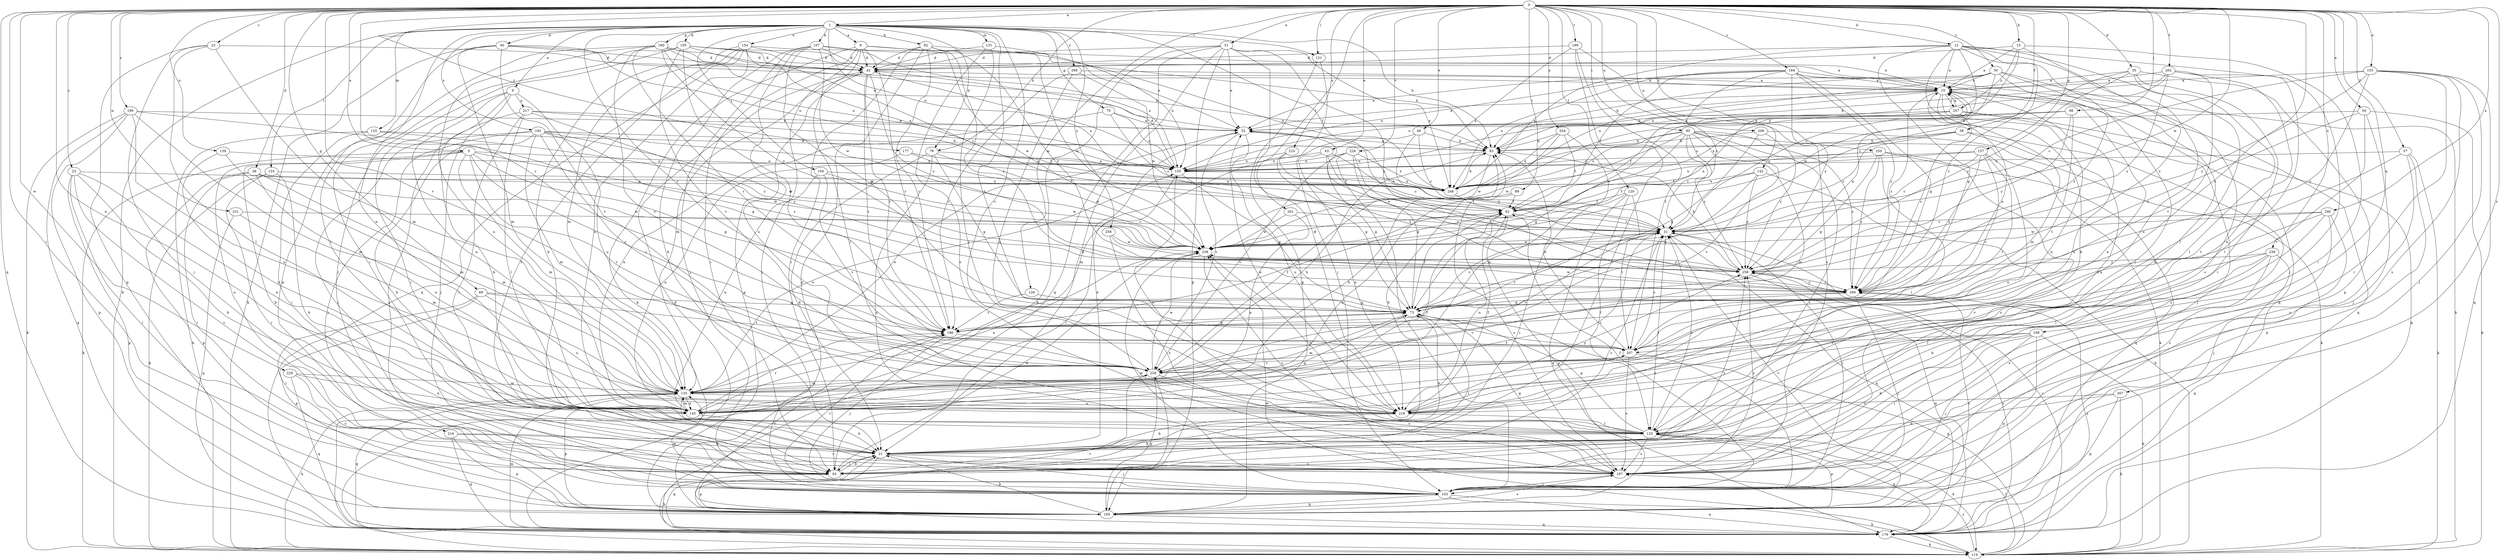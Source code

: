 strict digraph  {
0;
1;
5;
6;
9;
10;
12;
15;
21;
22;
23;
30;
31;
35;
38;
40;
42;
43;
49;
50;
51;
52;
57;
58;
62;
69;
70;
73;
78;
82;
83;
85;
89;
93;
98;
100;
103;
105;
107;
114;
120;
121;
124;
125;
126;
131;
133;
135;
139;
142;
145;
153;
154;
155;
157;
160;
165;
168;
176;
177;
184;
186;
190;
192;
197;
199;
201;
202;
207;
208;
210;
216;
217;
218;
226;
228;
229;
231;
238;
239;
246;
248;
250;
254;
256;
257;
258;
267;
268;
269;
0 -> 1  [label=a];
0 -> 5  [label=a];
0 -> 12  [label=b];
0 -> 15  [label=b];
0 -> 22  [label=c];
0 -> 23  [label=c];
0 -> 30  [label=c];
0 -> 35  [label=d];
0 -> 38  [label=d];
0 -> 43  [label=e];
0 -> 49  [label=e];
0 -> 50  [label=e];
0 -> 51  [label=e];
0 -> 57  [label=f];
0 -> 58  [label=f];
0 -> 69  [label=g];
0 -> 78  [label=h];
0 -> 85  [label=i];
0 -> 89  [label=i];
0 -> 93  [label=i];
0 -> 98  [label=j];
0 -> 120  [label=l];
0 -> 121  [label=l];
0 -> 126  [label=m];
0 -> 139  [label=n];
0 -> 142  [label=n];
0 -> 145  [label=n];
0 -> 153  [label=o];
0 -> 157  [label=p];
0 -> 168  [label=q];
0 -> 176  [label=q];
0 -> 177  [label=r];
0 -> 184  [label=r];
0 -> 186  [label=r];
0 -> 190  [label=s];
0 -> 199  [label=t];
0 -> 201  [label=t];
0 -> 202  [label=t];
0 -> 207  [label=t];
0 -> 208  [label=u];
0 -> 210  [label=u];
0 -> 226  [label=v];
0 -> 228  [label=v];
0 -> 229  [label=w];
0 -> 231  [label=w];
0 -> 238  [label=w];
0 -> 239  [label=x];
0 -> 246  [label=x];
0 -> 250  [label=y];
0 -> 254  [label=y];
0 -> 267  [label=z];
1 -> 6  [label=a];
1 -> 9  [label=a];
1 -> 40  [label=d];
1 -> 62  [label=f];
1 -> 70  [label=g];
1 -> 78  [label=h];
1 -> 82  [label=h];
1 -> 83  [label=h];
1 -> 100  [label=j];
1 -> 105  [label=k];
1 -> 107  [label=k];
1 -> 114  [label=k];
1 -> 121  [label=l];
1 -> 124  [label=l];
1 -> 131  [label=m];
1 -> 133  [label=m];
1 -> 145  [label=n];
1 -> 154  [label=o];
1 -> 155  [label=o];
1 -> 160  [label=p];
1 -> 186  [label=r];
1 -> 192  [label=s];
1 -> 207  [label=t];
1 -> 228  [label=v];
1 -> 256  [label=y];
1 -> 268  [label=z];
5 -> 21  [label=b];
5 -> 73  [label=g];
5 -> 114  [label=k];
5 -> 135  [label=m];
5 -> 155  [label=o];
5 -> 186  [label=r];
5 -> 216  [label=u];
5 -> 228  [label=v];
5 -> 238  [label=w];
6 -> 42  [label=d];
6 -> 93  [label=i];
6 -> 103  [label=j];
6 -> 114  [label=k];
6 -> 125  [label=l];
6 -> 186  [label=r];
6 -> 238  [label=w];
6 -> 248  [label=x];
9 -> 21  [label=b];
9 -> 93  [label=i];
9 -> 103  [label=j];
9 -> 145  [label=n];
9 -> 217  [label=u];
9 -> 218  [label=u];
10 -> 52  [label=e];
10 -> 83  [label=h];
10 -> 135  [label=m];
10 -> 145  [label=n];
10 -> 155  [label=o];
10 -> 176  [label=q];
10 -> 218  [label=u];
10 -> 257  [label=y];
10 -> 269  [label=z];
12 -> 10  [label=a];
12 -> 21  [label=b];
12 -> 31  [label=c];
12 -> 42  [label=d];
12 -> 73  [label=g];
12 -> 93  [label=i];
12 -> 103  [label=j];
12 -> 125  [label=l];
12 -> 218  [label=u];
12 -> 248  [label=x];
12 -> 269  [label=z];
15 -> 10  [label=a];
15 -> 42  [label=d];
15 -> 93  [label=i];
15 -> 248  [label=x];
15 -> 257  [label=y];
15 -> 269  [label=z];
21 -> 52  [label=e];
21 -> 83  [label=h];
21 -> 93  [label=i];
21 -> 103  [label=j];
21 -> 176  [label=q];
21 -> 197  [label=s];
22 -> 42  [label=d];
22 -> 103  [label=j];
22 -> 125  [label=l];
22 -> 135  [label=m];
22 -> 165  [label=p];
23 -> 21  [label=b];
23 -> 93  [label=i];
23 -> 145  [label=n];
23 -> 165  [label=p];
23 -> 197  [label=s];
23 -> 248  [label=x];
30 -> 10  [label=a];
30 -> 21  [label=b];
30 -> 52  [label=e];
30 -> 83  [label=h];
30 -> 197  [label=s];
30 -> 238  [label=w];
30 -> 248  [label=x];
30 -> 269  [label=z];
31 -> 52  [label=e];
31 -> 103  [label=j];
31 -> 125  [label=l];
31 -> 176  [label=q];
31 -> 186  [label=r];
31 -> 228  [label=v];
31 -> 238  [label=w];
35 -> 10  [label=a];
35 -> 31  [label=c];
35 -> 93  [label=i];
35 -> 125  [label=l];
35 -> 165  [label=p];
35 -> 258  [label=y];
38 -> 93  [label=i];
38 -> 135  [label=m];
38 -> 145  [label=n];
38 -> 165  [label=p];
38 -> 238  [label=w];
38 -> 248  [label=x];
40 -> 10  [label=a];
40 -> 42  [label=d];
40 -> 114  [label=k];
40 -> 125  [label=l];
40 -> 135  [label=m];
40 -> 155  [label=o];
40 -> 228  [label=v];
42 -> 10  [label=a];
42 -> 135  [label=m];
42 -> 165  [label=p];
42 -> 186  [label=r];
42 -> 207  [label=t];
42 -> 248  [label=x];
42 -> 258  [label=y];
43 -> 31  [label=c];
43 -> 62  [label=f];
43 -> 73  [label=g];
43 -> 155  [label=o];
43 -> 218  [label=u];
49 -> 31  [label=c];
49 -> 83  [label=h];
49 -> 135  [label=m];
49 -> 258  [label=y];
50 -> 52  [label=e];
50 -> 103  [label=j];
50 -> 114  [label=k];
50 -> 228  [label=v];
50 -> 269  [label=z];
51 -> 21  [label=b];
51 -> 42  [label=d];
51 -> 52  [label=e];
51 -> 114  [label=k];
51 -> 165  [label=p];
51 -> 176  [label=q];
51 -> 218  [label=u];
51 -> 248  [label=x];
51 -> 269  [label=z];
52 -> 83  [label=h];
52 -> 218  [label=u];
52 -> 228  [label=v];
57 -> 114  [label=k];
57 -> 155  [label=o];
57 -> 165  [label=p];
57 -> 197  [label=s];
57 -> 207  [label=t];
58 -> 31  [label=c];
58 -> 83  [label=h];
58 -> 155  [label=o];
58 -> 197  [label=s];
58 -> 218  [label=u];
62 -> 31  [label=c];
62 -> 165  [label=p];
62 -> 218  [label=u];
69 -> 73  [label=g];
69 -> 93  [label=i];
69 -> 165  [label=p];
69 -> 207  [label=t];
69 -> 218  [label=u];
70 -> 31  [label=c];
70 -> 52  [label=e];
70 -> 145  [label=n];
70 -> 155  [label=o];
73 -> 10  [label=a];
73 -> 21  [label=b];
73 -> 31  [label=c];
73 -> 62  [label=f];
73 -> 93  [label=i];
73 -> 135  [label=m];
73 -> 186  [label=r];
78 -> 21  [label=b];
78 -> 73  [label=g];
78 -> 155  [label=o];
78 -> 197  [label=s];
78 -> 238  [label=w];
82 -> 42  [label=d];
82 -> 93  [label=i];
82 -> 165  [label=p];
82 -> 186  [label=r];
82 -> 238  [label=w];
82 -> 258  [label=y];
82 -> 269  [label=z];
83 -> 155  [label=o];
83 -> 228  [label=v];
85 -> 31  [label=c];
85 -> 73  [label=g];
85 -> 83  [label=h];
85 -> 93  [label=i];
85 -> 114  [label=k];
85 -> 135  [label=m];
85 -> 228  [label=v];
85 -> 238  [label=w];
85 -> 248  [label=x];
85 -> 258  [label=y];
85 -> 269  [label=z];
89 -> 62  [label=f];
89 -> 145  [label=n];
89 -> 197  [label=s];
93 -> 21  [label=b];
93 -> 31  [label=c];
93 -> 165  [label=p];
93 -> 238  [label=w];
93 -> 258  [label=y];
98 -> 52  [label=e];
98 -> 207  [label=t];
98 -> 248  [label=x];
98 -> 258  [label=y];
100 -> 145  [label=n];
100 -> 228  [label=v];
100 -> 238  [label=w];
100 -> 248  [label=x];
103 -> 62  [label=f];
103 -> 114  [label=k];
103 -> 135  [label=m];
103 -> 165  [label=p];
103 -> 176  [label=q];
103 -> 186  [label=r];
103 -> 238  [label=w];
105 -> 42  [label=d];
105 -> 52  [label=e];
105 -> 83  [label=h];
105 -> 93  [label=i];
105 -> 103  [label=j];
105 -> 186  [label=r];
105 -> 228  [label=v];
105 -> 248  [label=x];
107 -> 10  [label=a];
107 -> 21  [label=b];
107 -> 42  [label=d];
107 -> 73  [label=g];
107 -> 103  [label=j];
107 -> 155  [label=o];
107 -> 218  [label=u];
107 -> 238  [label=w];
114 -> 21  [label=b];
114 -> 31  [label=c];
114 -> 73  [label=g];
114 -> 125  [label=l];
114 -> 197  [label=s];
114 -> 238  [label=w];
120 -> 62  [label=f];
120 -> 93  [label=i];
120 -> 125  [label=l];
120 -> 176  [label=q];
120 -> 207  [label=t];
121 -> 103  [label=j];
121 -> 165  [label=p];
124 -> 21  [label=b];
124 -> 93  [label=i];
124 -> 114  [label=k];
124 -> 248  [label=x];
125 -> 21  [label=b];
125 -> 31  [label=c];
125 -> 73  [label=g];
125 -> 114  [label=k];
125 -> 155  [label=o];
125 -> 165  [label=p];
125 -> 176  [label=q];
125 -> 197  [label=s];
125 -> 238  [label=w];
126 -> 73  [label=g];
126 -> 186  [label=r];
131 -> 42  [label=d];
131 -> 125  [label=l];
131 -> 155  [label=o];
131 -> 197  [label=s];
133 -> 83  [label=h];
133 -> 93  [label=i];
133 -> 114  [label=k];
133 -> 258  [label=y];
135 -> 52  [label=e];
135 -> 83  [label=h];
135 -> 93  [label=i];
135 -> 114  [label=k];
135 -> 145  [label=n];
135 -> 155  [label=o];
135 -> 165  [label=p];
135 -> 176  [label=q];
135 -> 218  [label=u];
139 -> 135  [label=m];
139 -> 145  [label=n];
139 -> 155  [label=o];
142 -> 62  [label=f];
142 -> 73  [label=g];
142 -> 114  [label=k];
142 -> 248  [label=x];
142 -> 258  [label=y];
145 -> 21  [label=b];
145 -> 31  [label=c];
145 -> 62  [label=f];
145 -> 73  [label=g];
145 -> 83  [label=h];
145 -> 135  [label=m];
145 -> 186  [label=r];
145 -> 207  [label=t];
153 -> 10  [label=a];
153 -> 31  [label=c];
153 -> 93  [label=i];
153 -> 103  [label=j];
153 -> 176  [label=q];
153 -> 197  [label=s];
153 -> 258  [label=y];
153 -> 269  [label=z];
154 -> 10  [label=a];
154 -> 21  [label=b];
154 -> 31  [label=c];
154 -> 42  [label=d];
154 -> 135  [label=m];
154 -> 145  [label=n];
154 -> 176  [label=q];
154 -> 197  [label=s];
155 -> 42  [label=d];
155 -> 73  [label=g];
155 -> 93  [label=i];
155 -> 248  [label=x];
157 -> 31  [label=c];
157 -> 62  [label=f];
157 -> 155  [label=o];
157 -> 186  [label=r];
157 -> 207  [label=t];
157 -> 218  [label=u];
157 -> 269  [label=z];
160 -> 42  [label=d];
160 -> 52  [label=e];
160 -> 83  [label=h];
160 -> 155  [label=o];
160 -> 165  [label=p];
160 -> 186  [label=r];
160 -> 218  [label=u];
160 -> 228  [label=v];
160 -> 258  [label=y];
165 -> 21  [label=b];
165 -> 31  [label=c];
165 -> 176  [label=q];
165 -> 186  [label=r];
165 -> 197  [label=s];
165 -> 228  [label=v];
165 -> 269  [label=z];
168 -> 21  [label=b];
168 -> 93  [label=i];
168 -> 103  [label=j];
168 -> 114  [label=k];
168 -> 145  [label=n];
168 -> 165  [label=p];
168 -> 207  [label=t];
176 -> 42  [label=d];
176 -> 114  [label=k];
176 -> 135  [label=m];
176 -> 228  [label=v];
176 -> 258  [label=y];
176 -> 269  [label=z];
177 -> 62  [label=f];
177 -> 145  [label=n];
177 -> 155  [label=o];
184 -> 10  [label=a];
184 -> 31  [label=c];
184 -> 62  [label=f];
184 -> 73  [label=g];
184 -> 114  [label=k];
184 -> 155  [label=o];
184 -> 176  [label=q];
184 -> 248  [label=x];
184 -> 258  [label=y];
184 -> 269  [label=z];
186 -> 62  [label=f];
186 -> 73  [label=g];
186 -> 103  [label=j];
186 -> 207  [label=t];
190 -> 52  [label=e];
190 -> 73  [label=g];
190 -> 114  [label=k];
190 -> 135  [label=m];
190 -> 165  [label=p];
190 -> 176  [label=q];
190 -> 218  [label=u];
192 -> 21  [label=b];
192 -> 83  [label=h];
192 -> 93  [label=i];
192 -> 103  [label=j];
192 -> 135  [label=m];
192 -> 228  [label=v];
192 -> 238  [label=w];
192 -> 248  [label=x];
192 -> 269  [label=z];
197 -> 73  [label=g];
197 -> 103  [label=j];
197 -> 258  [label=y];
199 -> 42  [label=d];
199 -> 93  [label=i];
199 -> 197  [label=s];
199 -> 207  [label=t];
199 -> 248  [label=x];
201 -> 31  [label=c];
201 -> 145  [label=n];
201 -> 238  [label=w];
202 -> 10  [label=a];
202 -> 83  [label=h];
202 -> 125  [label=l];
202 -> 155  [label=o];
202 -> 207  [label=t];
202 -> 218  [label=u];
202 -> 258  [label=y];
207 -> 31  [label=c];
207 -> 83  [label=h];
207 -> 103  [label=j];
207 -> 197  [label=s];
207 -> 228  [label=v];
208 -> 73  [label=g];
208 -> 83  [label=h];
208 -> 114  [label=k];
208 -> 258  [label=y];
210 -> 73  [label=g];
210 -> 155  [label=o];
210 -> 269  [label=z];
216 -> 21  [label=b];
216 -> 165  [label=p];
216 -> 176  [label=q];
216 -> 197  [label=s];
217 -> 52  [label=e];
217 -> 62  [label=f];
217 -> 93  [label=i];
217 -> 103  [label=j];
217 -> 125  [label=l];
217 -> 258  [label=y];
218 -> 10  [label=a];
218 -> 21  [label=b];
218 -> 52  [label=e];
218 -> 62  [label=f];
218 -> 125  [label=l];
218 -> 258  [label=y];
226 -> 73  [label=g];
226 -> 103  [label=j];
226 -> 155  [label=o];
226 -> 228  [label=v];
226 -> 248  [label=x];
226 -> 269  [label=z];
228 -> 135  [label=m];
228 -> 165  [label=p];
228 -> 197  [label=s];
228 -> 238  [label=w];
229 -> 135  [label=m];
229 -> 145  [label=n];
229 -> 176  [label=q];
229 -> 197  [label=s];
231 -> 31  [label=c];
231 -> 135  [label=m];
231 -> 176  [label=q];
238 -> 10  [label=a];
238 -> 62  [label=f];
238 -> 145  [label=n];
238 -> 197  [label=s];
238 -> 258  [label=y];
239 -> 21  [label=b];
239 -> 125  [label=l];
239 -> 176  [label=q];
239 -> 197  [label=s];
239 -> 228  [label=v];
239 -> 258  [label=y];
246 -> 31  [label=c];
246 -> 103  [label=j];
246 -> 125  [label=l];
246 -> 186  [label=r];
246 -> 197  [label=s];
246 -> 238  [label=w];
248 -> 62  [label=f];
248 -> 83  [label=h];
250 -> 73  [label=g];
250 -> 125  [label=l];
250 -> 155  [label=o];
250 -> 176  [label=q];
250 -> 197  [label=s];
250 -> 248  [label=x];
250 -> 269  [label=z];
254 -> 62  [label=f];
254 -> 83  [label=h];
254 -> 135  [label=m];
254 -> 238  [label=w];
254 -> 248  [label=x];
256 -> 197  [label=s];
256 -> 238  [label=w];
256 -> 258  [label=y];
257 -> 10  [label=a];
257 -> 52  [label=e];
257 -> 62  [label=f];
257 -> 103  [label=j];
257 -> 176  [label=q];
257 -> 238  [label=w];
257 -> 269  [label=z];
258 -> 10  [label=a];
258 -> 52  [label=e];
258 -> 83  [label=h];
258 -> 176  [label=q];
258 -> 269  [label=z];
267 -> 21  [label=b];
267 -> 114  [label=k];
267 -> 165  [label=p];
267 -> 218  [label=u];
268 -> 10  [label=a];
268 -> 186  [label=r];
268 -> 218  [label=u];
268 -> 238  [label=w];
269 -> 73  [label=g];
269 -> 103  [label=j];
269 -> 228  [label=v];
269 -> 238  [label=w];
269 -> 258  [label=y];
}
